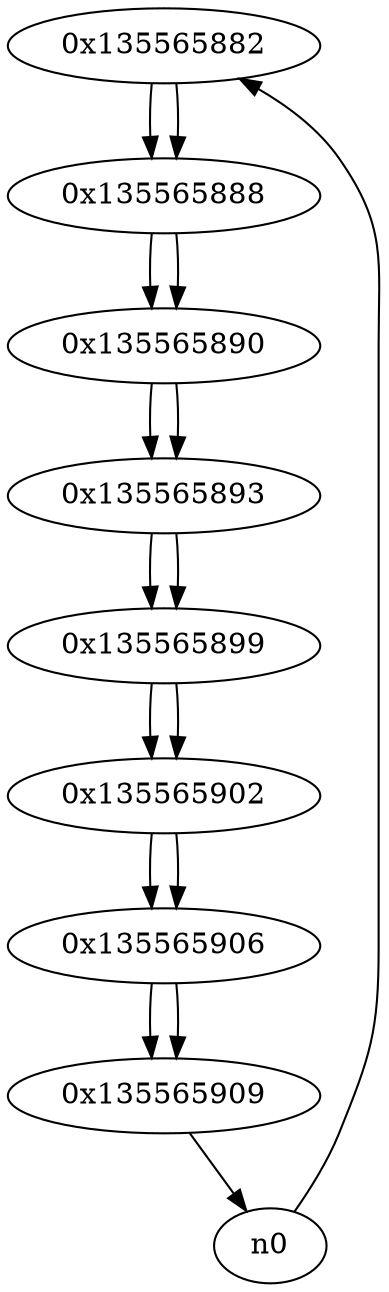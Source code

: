 digraph G{
/* nodes */
  n1 [label="0x135565882"]
  n2 [label="0x135565888"]
  n3 [label="0x135565890"]
  n4 [label="0x135565893"]
  n5 [label="0x135565899"]
  n6 [label="0x135565902"]
  n7 [label="0x135565906"]
  n8 [label="0x135565909"]
/* edges */
n1 -> n2;
n0 -> n1;
n2 -> n3;
n1 -> n2;
n3 -> n4;
n2 -> n3;
n4 -> n5;
n3 -> n4;
n5 -> n6;
n4 -> n5;
n6 -> n7;
n5 -> n6;
n7 -> n8;
n6 -> n7;
n8 -> n0;
n7 -> n8;
}
